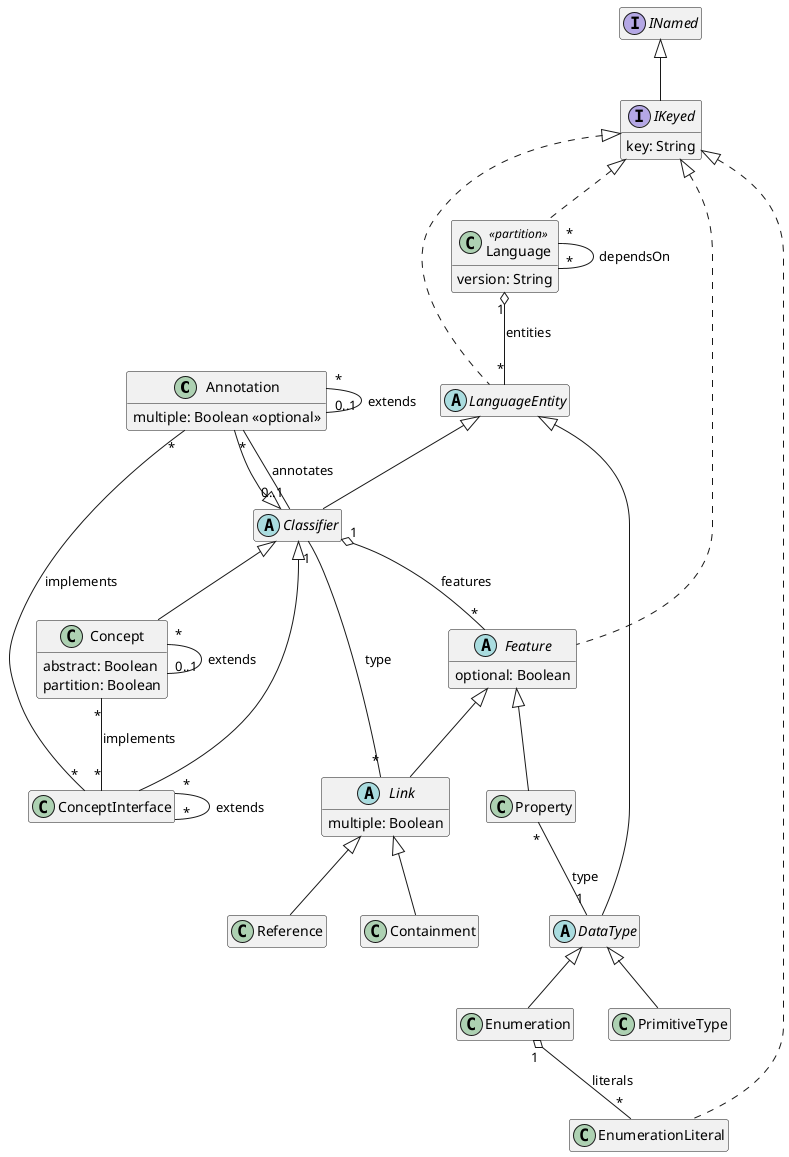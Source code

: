 @startuml
hide empty members

' qualified name: "LionCore.M3"


class Annotation extends Classifier {
  multiple: Boolean <<optional>>
}

abstract class Classifier extends LanguageEntity

class Concept extends Classifier {
  abstract: Boolean
  partition: Boolean
}

class ConceptInterface extends Classifier

class Containment extends Link

abstract class DataType extends LanguageEntity

class Enumeration extends DataType

class EnumerationLiteral implements IKeyed

abstract class Feature implements IKeyed {
  optional: Boolean
}

interface IKeyed extends INamed {
  key: String
}

class Language <<partition>> implements IKeyed {
  version: String
}

abstract class LanguageEntity implements IKeyed

abstract class Link extends Feature {
  multiple: Boolean
}

class PrimitiveType extends DataType

class Property extends Feature

class Reference extends Link



' relations:

Annotation "*" -- "0..1" Classifier: annotates
Annotation "*" -- "0..1" Annotation: extends
Annotation "*" -- "*" ConceptInterface: implements
Classifier "1" o-- "*" Feature: features
Concept "*" -- "0..1" Concept: extends
Concept "*" -- "*" ConceptInterface: implements
ConceptInterface "*" -- "*" ConceptInterface: extends


Enumeration "1" o-- "*" EnumerationLiteral: literals



Language "1" o-- "*" LanguageEntity: entities
Language "*" -- "*" Language: dependsOn

Link "*" -- "1" Classifier: type

Property "*" -- "1" DataType: type


@enduml
